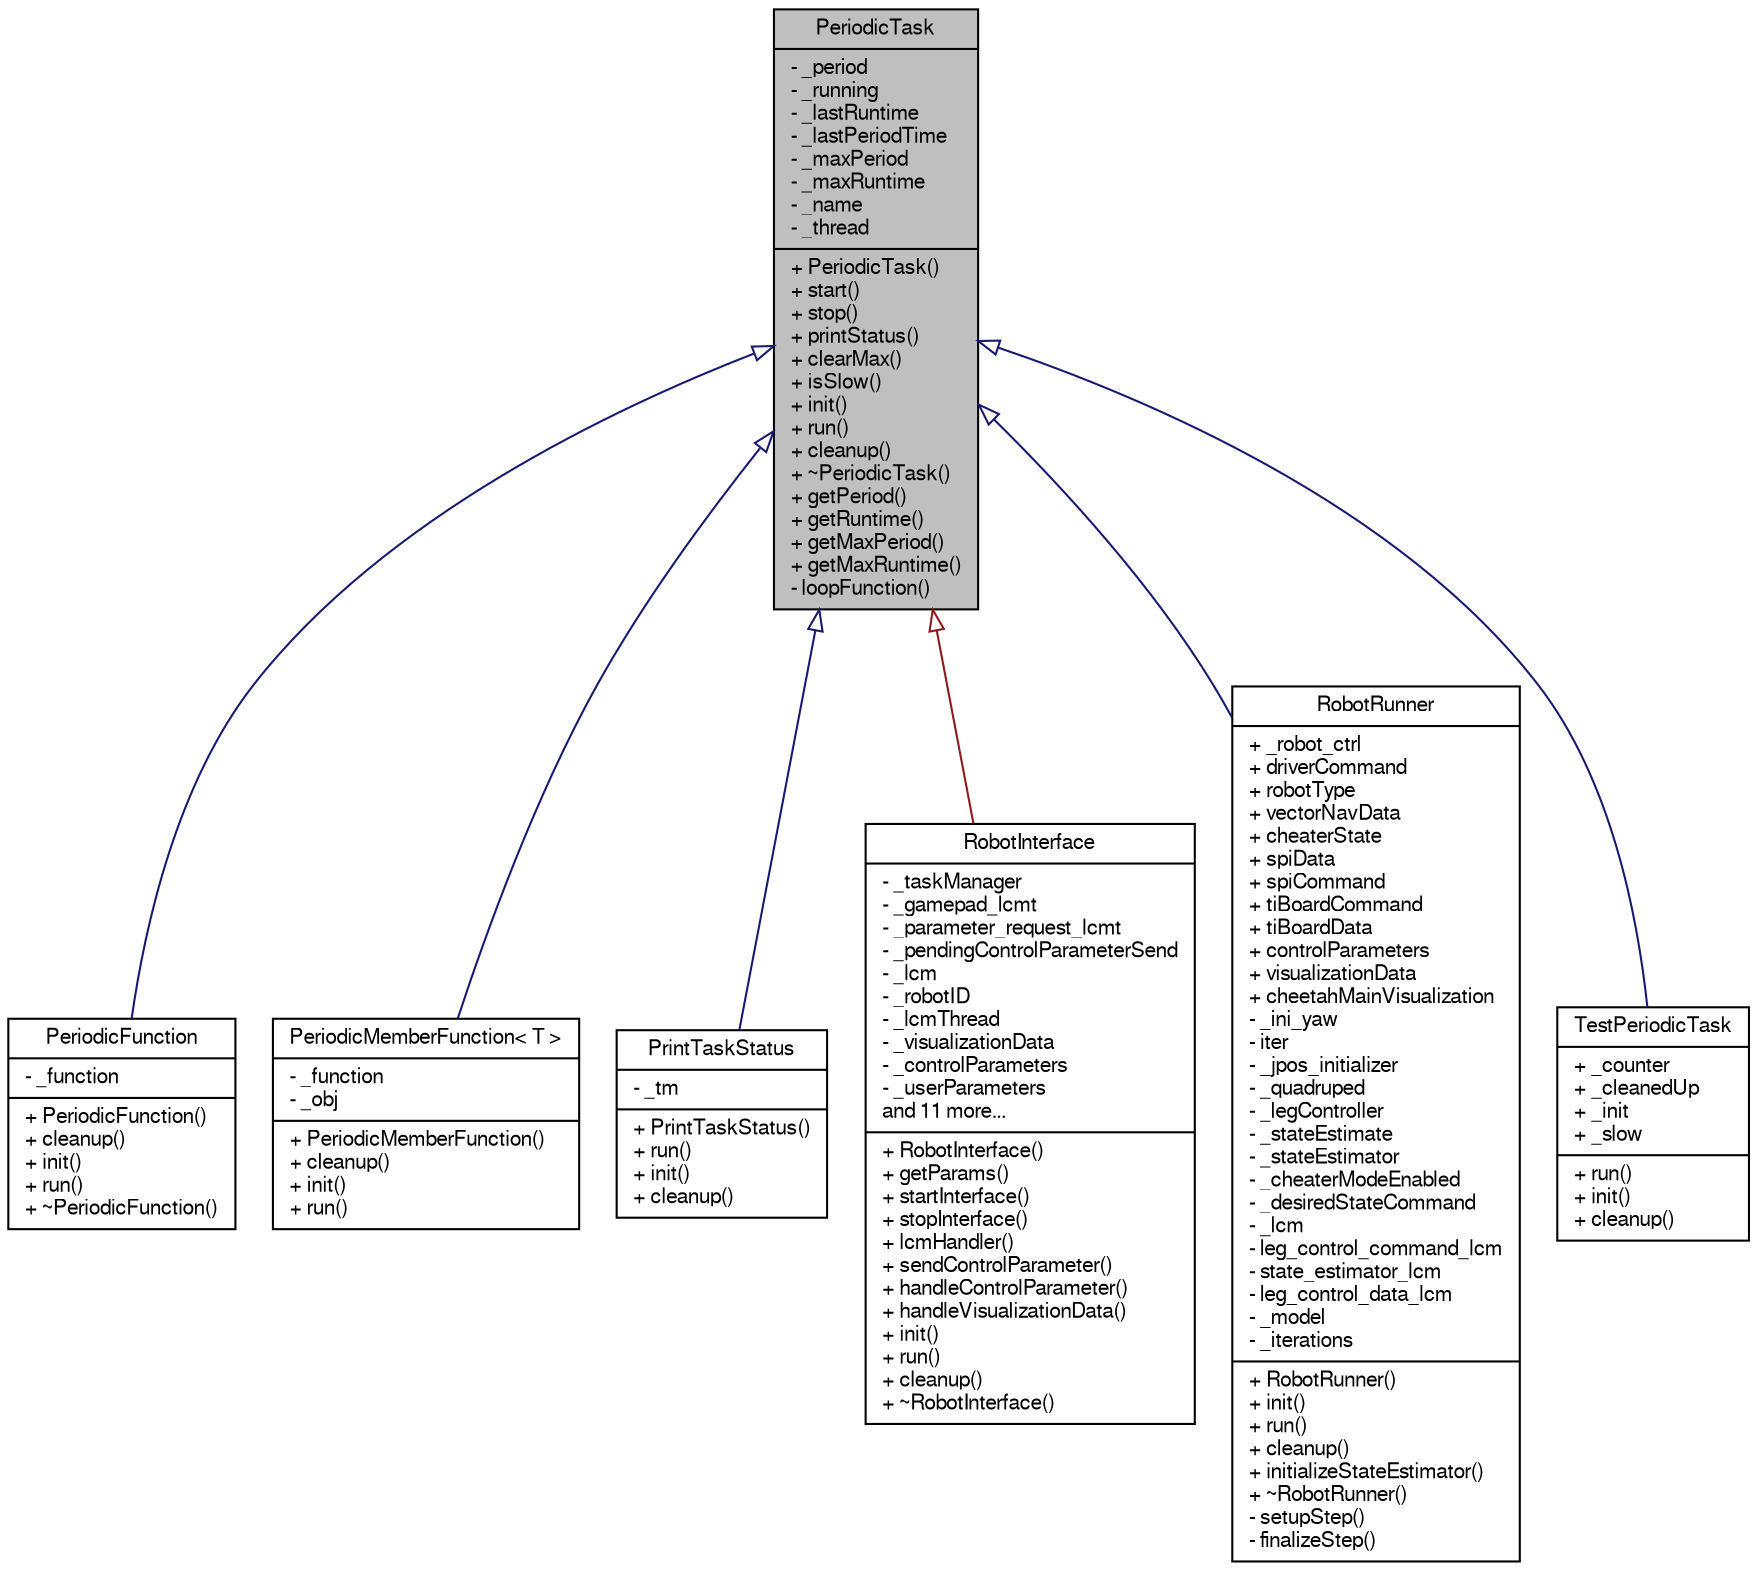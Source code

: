digraph "PeriodicTask"
{
  edge [fontname="FreeSans",fontsize="10",labelfontname="FreeSans",labelfontsize="10"];
  node [fontname="FreeSans",fontsize="10",shape=record];
  Node1 [label="{PeriodicTask\n|- _period\l- _running\l- _lastRuntime\l- _lastPeriodTime\l- _maxPeriod\l- _maxRuntime\l- _name\l- _thread\l|+ PeriodicTask()\l+ start()\l+ stop()\l+ printStatus()\l+ clearMax()\l+ isSlow()\l+ init()\l+ run()\l+ cleanup()\l+ ~PeriodicTask()\l+ getPeriod()\l+ getRuntime()\l+ getMaxPeriod()\l+ getMaxRuntime()\l- loopFunction()\l}",height=0.2,width=0.4,color="black", fillcolor="grey75", style="filled", fontcolor="black"];
  Node1 -> Node2 [dir="back",color="midnightblue",fontsize="10",style="solid",arrowtail="onormal",fontname="FreeSans"];
  Node2 [label="{PeriodicFunction\n|- _function\l|+ PeriodicFunction()\l+ cleanup()\l+ init()\l+ run()\l+ ~PeriodicFunction()\l}",height=0.2,width=0.4,color="black", fillcolor="white", style="filled",URL="$d2/da2/class_periodic_function.html"];
  Node1 -> Node3 [dir="back",color="midnightblue",fontsize="10",style="solid",arrowtail="onormal",fontname="FreeSans"];
  Node3 [label="{PeriodicMemberFunction\< T \>\n|- _function\l- _obj\l|+ PeriodicMemberFunction()\l+ cleanup()\l+ init()\l+ run()\l}",height=0.2,width=0.4,color="black", fillcolor="white", style="filled",URL="$dd/de7/class_periodic_member_function.html"];
  Node1 -> Node4 [dir="back",color="midnightblue",fontsize="10",style="solid",arrowtail="onormal",fontname="FreeSans"];
  Node4 [label="{PrintTaskStatus\n|- _tm\l|+ PrintTaskStatus()\l+ run()\l+ init()\l+ cleanup()\l}",height=0.2,width=0.4,color="black", fillcolor="white", style="filled",URL="$dc/d6d/class_print_task_status.html"];
  Node1 -> Node5 [dir="back",color="firebrick4",fontsize="10",style="solid",arrowtail="onormal",fontname="FreeSans"];
  Node5 [label="{RobotInterface\n|- _taskManager\l- _gamepad_lcmt\l- _parameter_request_lcmt\l- _pendingControlParameterSend\l- _lcm\l- _robotID\l- _lcmThread\l- _visualizationData\l- _controlParameters\l- _userParameters\land 11 more...\l|+ RobotInterface()\l+ getParams()\l+ startInterface()\l+ stopInterface()\l+ lcmHandler()\l+ sendControlParameter()\l+ handleControlParameter()\l+ handleVisualizationData()\l+ init()\l+ run()\l+ cleanup()\l+ ~RobotInterface()\l}",height=0.2,width=0.4,color="black", fillcolor="white", style="filled",URL="$d6/d05/class_robot_interface.html"];
  Node1 -> Node6 [dir="back",color="midnightblue",fontsize="10",style="solid",arrowtail="onormal",fontname="FreeSans"];
  Node6 [label="{RobotRunner\n|+ _robot_ctrl\l+ driverCommand\l+ robotType\l+ vectorNavData\l+ cheaterState\l+ spiData\l+ spiCommand\l+ tiBoardCommand\l+ tiBoardData\l+ controlParameters\l+ visualizationData\l+ cheetahMainVisualization\l- _ini_yaw\l- iter\l- _jpos_initializer\l- _quadruped\l- _legController\l- _stateEstimate\l- _stateEstimator\l- _cheaterModeEnabled\l- _desiredStateCommand\l- _lcm\l- leg_control_command_lcm\l- state_estimator_lcm\l- leg_control_data_lcm\l- _model\l- _iterations\l|+ RobotRunner()\l+ init()\l+ run()\l+ cleanup()\l+ initializeStateEstimator()\l+ ~RobotRunner()\l- setupStep()\l- finalizeStep()\l}",height=0.2,width=0.4,color="black", fillcolor="white", style="filled",URL="$d9/d42/class_robot_runner.html"];
  Node1 -> Node7 [dir="back",color="midnightblue",fontsize="10",style="solid",arrowtail="onormal",fontname="FreeSans"];
  Node7 [label="{TestPeriodicTask\n|+ _counter\l+ _cleanedUp\l+ _init\l+ _slow\l|+ run()\l+ init()\l+ cleanup()\l}",height=0.2,width=0.4,color="black", fillcolor="white", style="filled",URL="$d4/d77/class_test_periodic_task.html"];
}

